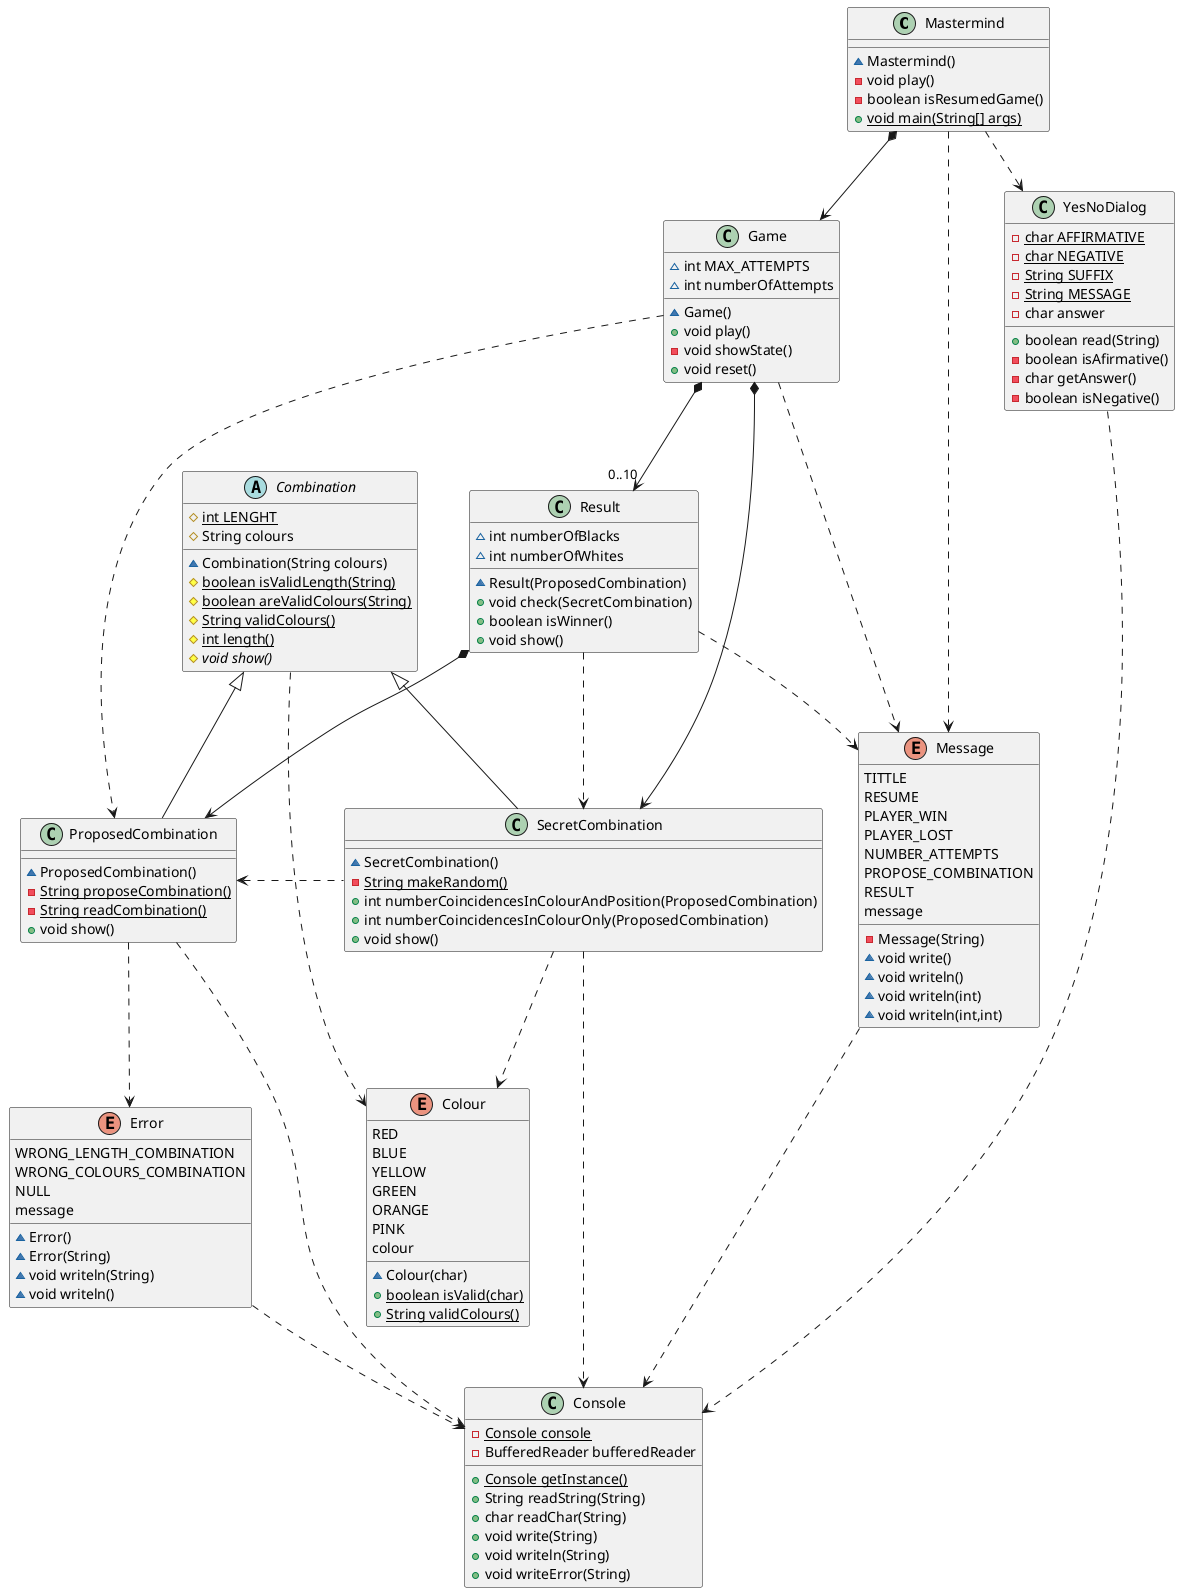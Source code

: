 @startuml
class Mastermind {
	~Mastermind()
	-void play()
	-boolean isResumedGame()
	+{static}void main(String[] args)
}
class Game {
	~int MAX_ATTEMPTS
	~int numberOfAttempts
	~Game()
	+void play()
	-void showState()
	+void reset()
}
abstract class Combination {
	#{static}int LENGHT
	#String colours
	~Combination(String colours)
	#{static}boolean isValidLength(String)
	#{static}boolean areValidColours(String)
	#{static}String validColours()
	#{static}int length()
	#{abstract}void show()
}
class SecretCombination {
	~SecretCombination()
	-{static}String makeRandom()
	+int numberCoincidencesInColourAndPosition(ProposedCombination)
	+int numberCoincidencesInColourOnly(ProposedCombination)
	+void show()
}
class ProposedCombination {
	~ProposedCombination()
	-{static}String proposeCombination()
	-{static}String readCombination()
	+void show()
}
class Result {
	~int numberOfBlacks
	~int numberOfWhites
	~Result(ProposedCombination)
	+void check(SecretCombination)
	+boolean isWinner()
	+void show()
}
class YesNoDialog {
	-{static}char AFFIRMATIVE
	-{static}char NEGATIVE
	-{static}String SUFFIX
	-{static}String MESSAGE
	-char answer
	+boolean read(String)
	-boolean isAfirmative()
	-char getAnswer()
	-boolean isNegative()
}
class Console {
	-{static}Console console
	-BufferedReader bufferedReader
	+{static}Console getInstance()
	+String readString(String)
	+char readChar(String)
	+void write(String)
	+void writeln(String)
	+void writeError(String)
}
enum Message {
	TITTLE
	RESUME
	PLAYER_WIN
	PLAYER_LOST
	NUMBER_ATTEMPTS
	PROPOSE_COMBINATION
	RESULT
	message
	-Message(String)
	~void write()
	~void writeln()
	~void writeln(int)
	~void writeln(int,int)
}
enum Error {
	WRONG_LENGTH_COMBINATION
	WRONG_COLOURS_COMBINATION
	NULL
	message
	~Error()
	~Error(String)
	~void writeln(String)
	~void writeln()
}
enum Colour {
	RED
	BLUE
	YELLOW
	GREEN
	ORANGE
	PINK
	colour
	~Colour(char)
	+{static}boolean isValid(char)
	+{static}String validColours()
}
Mastermind *-down-> Game
Game *-down-> "0..10" Result
Game .down.> ProposedCombination
Game *-down-> SecretCombination
Combination <|-- SecretCombination
Combination <|-- ProposedCombination
Result *-down-> ProposedCombination
Result ..> SecretCombination
SecretCombination .left.> ProposedCombination
Error ..> Console
Message ..> Console
SecretCombination ..> Console
ProposedCombination ..> Console
YesNoDialog ..> Console
ProposedCombination ..> Error
Combination ..> Colour
SecretCombination ..> Colour
Mastermind ..> YesNoDialog
Mastermind ..> Message
Game ..> Message
Result ..> Message
@enduml